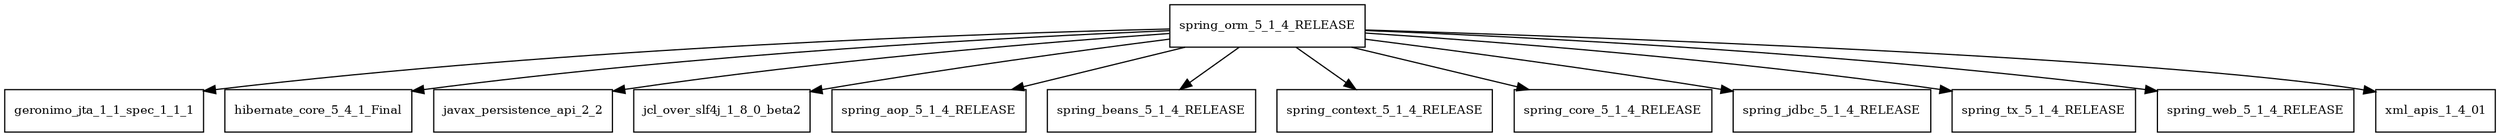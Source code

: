digraph spring_orm_5_1_4_RELEASE_dependencies {
  node [shape = box, fontsize=10.0];
  spring_orm_5_1_4_RELEASE -> geronimo_jta_1_1_spec_1_1_1;
  spring_orm_5_1_4_RELEASE -> hibernate_core_5_4_1_Final;
  spring_orm_5_1_4_RELEASE -> javax_persistence_api_2_2;
  spring_orm_5_1_4_RELEASE -> jcl_over_slf4j_1_8_0_beta2;
  spring_orm_5_1_4_RELEASE -> spring_aop_5_1_4_RELEASE;
  spring_orm_5_1_4_RELEASE -> spring_beans_5_1_4_RELEASE;
  spring_orm_5_1_4_RELEASE -> spring_context_5_1_4_RELEASE;
  spring_orm_5_1_4_RELEASE -> spring_core_5_1_4_RELEASE;
  spring_orm_5_1_4_RELEASE -> spring_jdbc_5_1_4_RELEASE;
  spring_orm_5_1_4_RELEASE -> spring_tx_5_1_4_RELEASE;
  spring_orm_5_1_4_RELEASE -> spring_web_5_1_4_RELEASE;
  spring_orm_5_1_4_RELEASE -> xml_apis_1_4_01;
}
